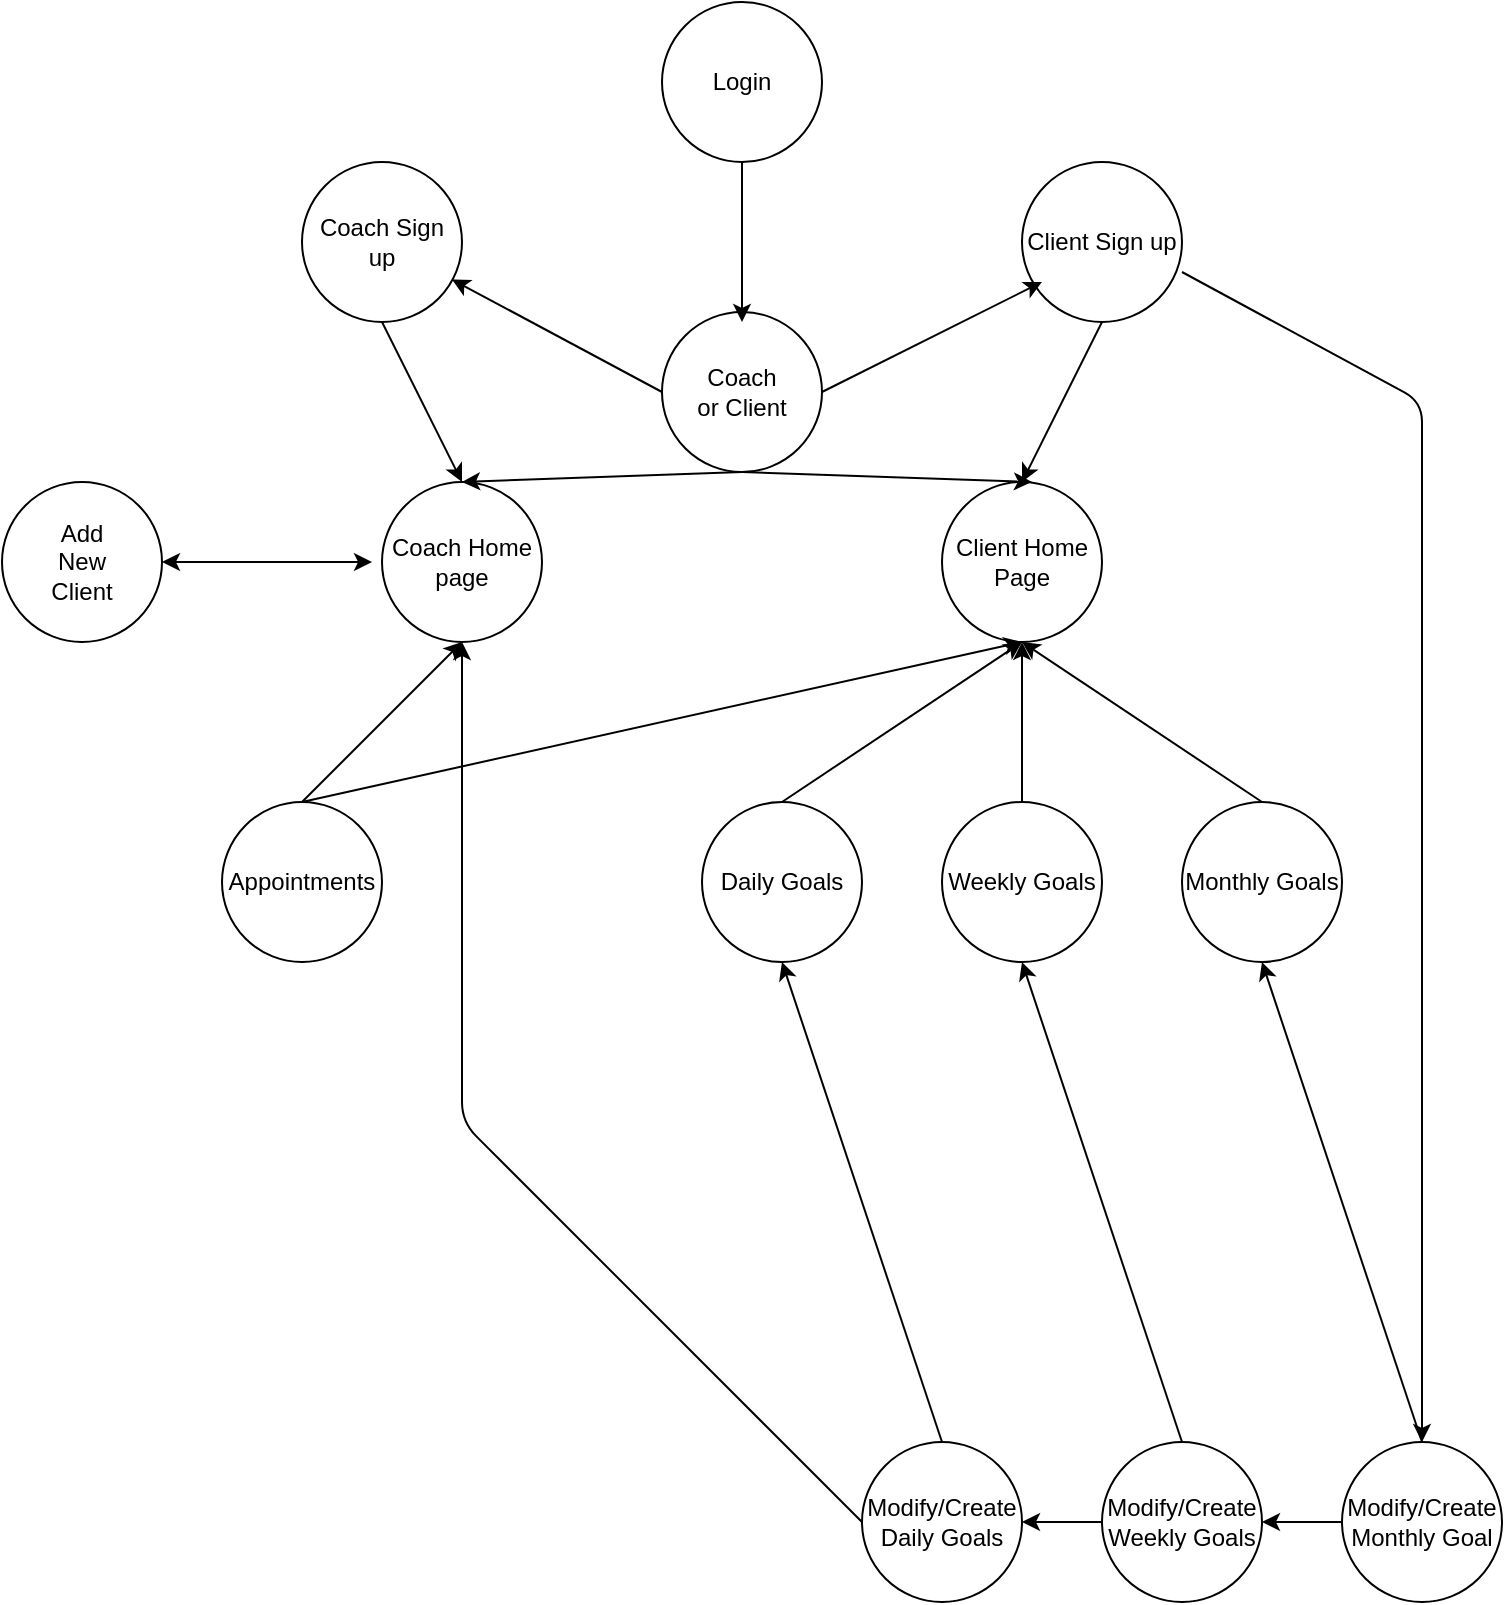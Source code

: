 <mxfile version="13.5.8" type="github" pages="3"><diagram name="Page-1" id="g_DWWULrTCMgQMCAlHDf"><mxGraphModel dx="2574" dy="1444" grid="1" gridSize="10" guides="1" tooltips="1" connect="1" arrows="1" fold="1" page="1" pageScale="1" pageWidth="850" pageHeight="1100" math="0" shadow="0"><root><mxCell id="0"/><mxCell id="1" parent="0"/><mxCell id="Pi_jeVjhHywGDPj5ZKSy-1" value="" style="ellipse;whiteSpace=wrap;html=1;aspect=fixed;" parent="1" vertex="1"><mxGeometry x="380" y="155" width="80" height="80" as="geometry"/></mxCell><mxCell id="Pi_jeVjhHywGDPj5ZKSy-2" value="" style="ellipse;whiteSpace=wrap;html=1;aspect=fixed;" parent="1" vertex="1"><mxGeometry x="240" y="240" width="80" height="80" as="geometry"/></mxCell><mxCell id="Pi_jeVjhHywGDPj5ZKSy-13" value="" style="ellipse;whiteSpace=wrap;html=1;aspect=fixed;" parent="1" vertex="1"><mxGeometry x="520" y="240" width="80" height="80" as="geometry"/></mxCell><mxCell id="Pi_jeVjhHywGDPj5ZKSy-15" value="" style="ellipse;whiteSpace=wrap;html=1;aspect=fixed;" parent="1" vertex="1"><mxGeometry x="200" y="80" width="80" height="80" as="geometry"/></mxCell><mxCell id="Pi_jeVjhHywGDPj5ZKSy-16" value="" style="endArrow=classic;html=1;exitX=0;exitY=0.5;exitDx=0;exitDy=0;" parent="1" source="Pi_jeVjhHywGDPj5ZKSy-1" target="Pi_jeVjhHywGDPj5ZKSy-25" edge="1"><mxGeometry width="50" height="50" relative="1" as="geometry"><mxPoint x="380" y="50" as="sourcePoint"/><mxPoint x="320" y="50" as="targetPoint"/></mxGeometry></mxCell><mxCell id="Pi_jeVjhHywGDPj5ZKSy-17" value="" style="endArrow=classic;html=1;entryX=0.5;entryY=0;entryDx=0;entryDy=0;exitX=0.5;exitY=1;exitDx=0;exitDy=0;" parent="1" source="Pi_jeVjhHywGDPj5ZKSy-15" target="Pi_jeVjhHywGDPj5ZKSy-2" edge="1"><mxGeometry width="50" height="50" relative="1" as="geometry"><mxPoint x="190" y="240" as="sourcePoint"/><mxPoint x="240" y="190" as="targetPoint"/></mxGeometry></mxCell><mxCell id="Pi_jeVjhHywGDPj5ZKSy-18" value="" style="ellipse;whiteSpace=wrap;html=1;aspect=fixed;" parent="1" vertex="1"><mxGeometry x="560" y="80" width="80" height="80" as="geometry"/></mxCell><mxCell id="Pi_jeVjhHywGDPj5ZKSy-19" value="" style="endArrow=classic;html=1;exitX=1;exitY=0.5;exitDx=0;exitDy=0;" parent="1" source="Pi_jeVjhHywGDPj5ZKSy-1" edge="1"><mxGeometry width="50" height="50" relative="1" as="geometry"><mxPoint x="470" y="100" as="sourcePoint"/><mxPoint x="570" y="140" as="targetPoint"/></mxGeometry></mxCell><mxCell id="Pi_jeVjhHywGDPj5ZKSy-20" value="" style="endArrow=classic;html=1;entryX=0.5;entryY=0;entryDx=0;entryDy=0;exitX=0.5;exitY=1;exitDx=0;exitDy=0;" parent="1" source="Pi_jeVjhHywGDPj5ZKSy-18" target="Pi_jeVjhHywGDPj5ZKSy-13" edge="1"><mxGeometry width="50" height="50" relative="1" as="geometry"><mxPoint x="540" y="230" as="sourcePoint"/><mxPoint x="590" y="180" as="targetPoint"/></mxGeometry></mxCell><mxCell id="Pi_jeVjhHywGDPj5ZKSy-21" value="" style="endArrow=classic;html=1;entryX=0.5;entryY=0;entryDx=0;entryDy=0;exitX=0.5;exitY=1;exitDx=0;exitDy=0;" parent="1" source="Pi_jeVjhHywGDPj5ZKSy-1" target="Pi_jeVjhHywGDPj5ZKSy-2" edge="1"><mxGeometry width="50" height="50" relative="1" as="geometry"><mxPoint x="340" y="200" as="sourcePoint"/><mxPoint x="390" y="150" as="targetPoint"/></mxGeometry></mxCell><mxCell id="Pi_jeVjhHywGDPj5ZKSy-22" value="" style="endArrow=classic;html=1;exitX=0.5;exitY=1;exitDx=0;exitDy=0;" parent="1" source="Pi_jeVjhHywGDPj5ZKSy-1" edge="1"><mxGeometry width="50" height="50" relative="1" as="geometry"><mxPoint x="465" y="80" as="sourcePoint"/><mxPoint x="565" y="240" as="targetPoint"/></mxGeometry></mxCell><mxCell id="Pi_jeVjhHywGDPj5ZKSy-23" value="Log in" style="text;html=1;strokeColor=none;fillColor=none;align=center;verticalAlign=middle;whiteSpace=wrap;rounded=0;" parent="1" vertex="1"><mxGeometry x="405" y="30" width="40" height="20" as="geometry"/></mxCell><mxCell id="Pi_jeVjhHywGDPj5ZKSy-25" value="Coach Sign up" style="text;html=1;strokeColor=none;fillColor=none;align=center;verticalAlign=middle;whiteSpace=wrap;rounded=0;" parent="1" vertex="1"><mxGeometry x="205" y="90" width="70" height="60" as="geometry"/></mxCell><mxCell id="Pi_jeVjhHywGDPj5ZKSy-27" value="Client Sign up" style="text;html=1;strokeColor=none;fillColor=none;align=center;verticalAlign=middle;whiteSpace=wrap;rounded=0;" parent="1" vertex="1"><mxGeometry x="560" y="90" width="80" height="60" as="geometry"/></mxCell><mxCell id="Pi_jeVjhHywGDPj5ZKSy-28" value="" style="ellipse;whiteSpace=wrap;html=1;aspect=fixed;" parent="1" vertex="1"><mxGeometry x="160" y="400" width="80" height="80" as="geometry"/></mxCell><mxCell id="Pi_jeVjhHywGDPj5ZKSy-29" value="" style="ellipse;whiteSpace=wrap;html=1;aspect=fixed;" parent="1" vertex="1"><mxGeometry x="520" y="400" width="80" height="80" as="geometry"/></mxCell><mxCell id="Pi_jeVjhHywGDPj5ZKSy-30" value="" style="ellipse;whiteSpace=wrap;html=1;aspect=fixed;" parent="1" vertex="1"><mxGeometry x="400" y="400" width="80" height="80" as="geometry"/></mxCell><mxCell id="Pi_jeVjhHywGDPj5ZKSy-31" value="&lt;span style=&quot;color: rgba(0 , 0 , 0 , 0) ; font-family: monospace ; font-size: 0px&quot;&gt;%3CmxGraphModel%3E%3Croot%3E%3CmxCell%20id%3D%220%22%2F%3E%3CmxCell%20id%3D%221%22%20parent%3D%220%22%2F%3E%3CmxCell%20id%3D%222%22%20value%3D%22Daily%20Goals%22%20style%3D%22text%3Bhtml%3D1%3BstrokeColor%3Dnone%3BfillColor%3Dnone%3Balign%3Dcenter%3BverticalAlign%3Dmiddle%3BwhiteSpace%3Dwrap%3Brounded%3D0%3B%22%20vertex%3D%221%22%20parent%3D%221%22%3E%3CmxGeometry%20x%3D%22400%22%20y%3D%22405%22%20width%3D%2280%22%20height%3D%2270%22%20as%3D%22geometry%22%2F%3E%3C%2FmxCell%3E%3C%2Froot%3E%3C%2FmxGraphModel%3E&lt;/span&gt;" style="ellipse;whiteSpace=wrap;html=1;aspect=fixed;" parent="1" vertex="1"><mxGeometry x="640" y="400" width="80" height="80" as="geometry"/></mxCell><mxCell id="Pi_jeVjhHywGDPj5ZKSy-32" value="" style="endArrow=classic;html=1;entryX=0.5;entryY=1;entryDx=0;entryDy=0;exitX=0.5;exitY=0;exitDx=0;exitDy=0;" parent="1" source="Pi_jeVjhHywGDPj5ZKSy-28" target="Pi_jeVjhHywGDPj5ZKSy-2" edge="1"><mxGeometry width="50" height="50" relative="1" as="geometry"><mxPoint x="210" y="400" as="sourcePoint"/><mxPoint x="260" y="350" as="targetPoint"/></mxGeometry></mxCell><mxCell id="Pi_jeVjhHywGDPj5ZKSy-33" value="" style="endArrow=classic;html=1;entryX=0.5;entryY=1;entryDx=0;entryDy=0;exitX=0.5;exitY=0;exitDx=0;exitDy=0;" parent="1" source="Pi_jeVjhHywGDPj5ZKSy-28" target="Pi_jeVjhHywGDPj5ZKSy-13" edge="1"><mxGeometry width="50" height="50" relative="1" as="geometry"><mxPoint x="280" y="410" as="sourcePoint"/><mxPoint x="330" y="360" as="targetPoint"/></mxGeometry></mxCell><mxCell id="Pi_jeVjhHywGDPj5ZKSy-34" value="" style="endArrow=classic;html=1;entryX=0.5;entryY=1;entryDx=0;entryDy=0;exitX=0.5;exitY=0;exitDx=0;exitDy=0;" parent="1" source="Pi_jeVjhHywGDPj5ZKSy-30" target="Pi_jeVjhHywGDPj5ZKSy-13" edge="1"><mxGeometry width="50" height="50" relative="1" as="geometry"><mxPoint x="540" y="380" as="sourcePoint"/><mxPoint x="590" y="330" as="targetPoint"/></mxGeometry></mxCell><mxCell id="Pi_jeVjhHywGDPj5ZKSy-35" value="" style="endArrow=classic;html=1;exitX=0.5;exitY=0;exitDx=0;exitDy=0;" parent="1" source="Pi_jeVjhHywGDPj5ZKSy-29" edge="1"><mxGeometry width="50" height="50" relative="1" as="geometry"><mxPoint x="540" y="400" as="sourcePoint"/><mxPoint x="560" y="320" as="targetPoint"/></mxGeometry></mxCell><mxCell id="Pi_jeVjhHywGDPj5ZKSy-36" value="" style="endArrow=classic;html=1;exitX=0.5;exitY=0;exitDx=0;exitDy=0;" parent="1" source="Pi_jeVjhHywGDPj5ZKSy-31" edge="1"><mxGeometry width="50" height="50" relative="1" as="geometry"><mxPoint x="640" y="380" as="sourcePoint"/><mxPoint x="560" y="320" as="targetPoint"/></mxGeometry></mxCell><mxCell id="Pi_jeVjhHywGDPj5ZKSy-38" value="Coach Home page" style="text;html=1;strokeColor=none;fillColor=none;align=center;verticalAlign=middle;whiteSpace=wrap;rounded=0;" parent="1" vertex="1"><mxGeometry x="235" y="240" width="90" height="80" as="geometry"/></mxCell><mxCell id="Pi_jeVjhHywGDPj5ZKSy-39" value="Appointments" style="text;html=1;strokeColor=none;fillColor=none;align=center;verticalAlign=middle;whiteSpace=wrap;rounded=0;" parent="1" vertex="1"><mxGeometry x="155" y="400" width="90" height="80" as="geometry"/></mxCell><mxCell id="Pi_jeVjhHywGDPj5ZKSy-40" value="Daily Goals" style="text;html=1;strokeColor=none;fillColor=none;align=center;verticalAlign=middle;whiteSpace=wrap;rounded=0;" parent="1" vertex="1"><mxGeometry x="400" y="405" width="80" height="70" as="geometry"/></mxCell><mxCell id="Pi_jeVjhHywGDPj5ZKSy-41" value="Weekly Goals" style="text;html=1;strokeColor=none;fillColor=none;align=center;verticalAlign=middle;whiteSpace=wrap;rounded=0;" parent="1" vertex="1"><mxGeometry x="520" y="405" width="80" height="70" as="geometry"/></mxCell><mxCell id="Pi_jeVjhHywGDPj5ZKSy-42" value="Monthly Goals" style="text;html=1;strokeColor=none;fillColor=none;align=center;verticalAlign=middle;whiteSpace=wrap;rounded=0;" parent="1" vertex="1"><mxGeometry x="640" y="405" width="80" height="70" as="geometry"/></mxCell><mxCell id="Pi_jeVjhHywGDPj5ZKSy-43" value="Client Home Page" style="text;html=1;strokeColor=none;fillColor=none;align=center;verticalAlign=middle;whiteSpace=wrap;rounded=0;" parent="1" vertex="1"><mxGeometry x="515" y="235" width="90" height="90" as="geometry"/></mxCell><mxCell id="Pi_jeVjhHywGDPj5ZKSy-44" value="" style="ellipse;whiteSpace=wrap;html=1;aspect=fixed;" parent="1" vertex="1"><mxGeometry x="480" y="720" width="80" height="80" as="geometry"/></mxCell><mxCell id="Pi_jeVjhHywGDPj5ZKSy-45" value="" style="ellipse;whiteSpace=wrap;html=1;aspect=fixed;" parent="1" vertex="1"><mxGeometry x="600" y="720" width="80" height="80" as="geometry"/></mxCell><mxCell id="Pi_jeVjhHywGDPj5ZKSy-46" value="" style="ellipse;whiteSpace=wrap;html=1;aspect=fixed;" parent="1" vertex="1"><mxGeometry x="720" y="720" width="80" height="80" as="geometry"/></mxCell><mxCell id="Pi_jeVjhHywGDPj5ZKSy-47" value="" style="endArrow=classic;html=1;exitX=1;exitY=0.75;exitDx=0;exitDy=0;entryX=0.5;entryY=0;entryDx=0;entryDy=0;" parent="1" source="Pi_jeVjhHywGDPj5ZKSy-27" target="Pi_jeVjhHywGDPj5ZKSy-46" edge="1"><mxGeometry width="50" height="50" relative="1" as="geometry"><mxPoint x="730" y="320" as="sourcePoint"/><mxPoint x="780" y="270" as="targetPoint"/><Array as="points"><mxPoint x="760" y="200"/></Array></mxGeometry></mxCell><mxCell id="Pi_jeVjhHywGDPj5ZKSy-48" value="" style="endArrow=classic;html=1;entryX=0.5;entryY=1;entryDx=0;entryDy=0;exitX=0.5;exitY=0;exitDx=0;exitDy=0;" parent="1" source="Pi_jeVjhHywGDPj5ZKSy-44" target="Pi_jeVjhHywGDPj5ZKSy-30" edge="1"><mxGeometry width="50" height="50" relative="1" as="geometry"><mxPoint x="400" y="710" as="sourcePoint"/><mxPoint x="440" y="500" as="targetPoint"/></mxGeometry></mxCell><mxCell id="Pi_jeVjhHywGDPj5ZKSy-49" value="" style="endArrow=classic;html=1;entryX=0.5;entryY=1;entryDx=0;entryDy=0;exitX=0.5;exitY=0;exitDx=0;exitDy=0;" parent="1" source="Pi_jeVjhHywGDPj5ZKSy-45" target="Pi_jeVjhHywGDPj5ZKSy-29" edge="1"><mxGeometry width="50" height="50" relative="1" as="geometry"><mxPoint x="580" y="550" as="sourcePoint"/><mxPoint x="630" y="500" as="targetPoint"/></mxGeometry></mxCell><mxCell id="Pi_jeVjhHywGDPj5ZKSy-50" value="" style="endArrow=classic;html=1;entryX=0.5;entryY=1;entryDx=0;entryDy=0;exitX=0.5;exitY=0;exitDx=0;exitDy=0;" parent="1" source="Pi_jeVjhHywGDPj5ZKSy-53" target="Pi_jeVjhHywGDPj5ZKSy-31" edge="1"><mxGeometry width="50" height="50" relative="1" as="geometry"><mxPoint x="760" y="560" as="sourcePoint"/><mxPoint x="710" y="510" as="targetPoint"/></mxGeometry></mxCell><mxCell id="Pi_jeVjhHywGDPj5ZKSy-51" value="" style="endArrow=classic;html=1;exitX=0;exitY=0.5;exitDx=0;exitDy=0;entryX=1;entryY=0.5;entryDx=0;entryDy=0;" parent="1" source="Pi_jeVjhHywGDPj5ZKSy-46" target="Pi_jeVjhHywGDPj5ZKSy-54" edge="1"><mxGeometry width="50" height="50" relative="1" as="geometry"><mxPoint x="680" y="710" as="sourcePoint"/><mxPoint x="680" y="600" as="targetPoint"/></mxGeometry></mxCell><mxCell id="Pi_jeVjhHywGDPj5ZKSy-52" value="" style="endArrow=classic;html=1;entryX=1;entryY=0.5;entryDx=0;entryDy=0;exitX=0;exitY=0.5;exitDx=0;exitDy=0;" parent="1" source="Pi_jeVjhHywGDPj5ZKSy-45" target="Pi_jeVjhHywGDPj5ZKSy-44" edge="1"><mxGeometry width="50" height="50" relative="1" as="geometry"><mxPoint x="550" y="760" as="sourcePoint"/><mxPoint x="600" y="710" as="targetPoint"/></mxGeometry></mxCell><mxCell id="Pi_jeVjhHywGDPj5ZKSy-53" value="Modify/Create Monthly Goal" style="text;html=1;strokeColor=none;fillColor=none;align=center;verticalAlign=middle;whiteSpace=wrap;rounded=0;" parent="1" vertex="1"><mxGeometry x="720" y="720" width="80" height="80" as="geometry"/></mxCell><mxCell id="Pi_jeVjhHywGDPj5ZKSy-54" value="Modify/Create Weekly Goals" style="text;html=1;strokeColor=none;fillColor=none;align=center;verticalAlign=middle;whiteSpace=wrap;rounded=0;" parent="1" vertex="1"><mxGeometry x="600" y="720" width="80" height="80" as="geometry"/></mxCell><mxCell id="Pi_jeVjhHywGDPj5ZKSy-55" value="Modify/Create Daily Goals" style="text;html=1;strokeColor=none;fillColor=none;align=center;verticalAlign=middle;whiteSpace=wrap;rounded=0;" parent="1" vertex="1"><mxGeometry x="480" y="720" width="80" height="80" as="geometry"/></mxCell><mxCell id="Pi_jeVjhHywGDPj5ZKSy-56" value="" style="endArrow=classic;html=1;entryX=0.5;entryY=1;entryDx=0;entryDy=0;exitX=0;exitY=0.5;exitDx=0;exitDy=0;" parent="1" source="Pi_jeVjhHywGDPj5ZKSy-44" target="Pi_jeVjhHywGDPj5ZKSy-38" edge="1"><mxGeometry width="50" height="50" relative="1" as="geometry"><mxPoint x="310" y="510" as="sourcePoint"/><mxPoint x="360" y="460" as="targetPoint"/><Array as="points"><mxPoint x="280" y="560"/></Array></mxGeometry></mxCell><mxCell id="QbJPyOoEN-e-emTKA9u_-1" value="" style="ellipse;whiteSpace=wrap;html=1;aspect=fixed;" parent="1" vertex="1"><mxGeometry x="380" width="80" height="80" as="geometry"/></mxCell><mxCell id="QbJPyOoEN-e-emTKA9u_-4" value="Login" style="text;html=1;strokeColor=none;fillColor=none;align=center;verticalAlign=middle;whiteSpace=wrap;rounded=0;" parent="1" vertex="1"><mxGeometry x="400" y="30" width="40" height="20" as="geometry"/></mxCell><mxCell id="QbJPyOoEN-e-emTKA9u_-5" value="Coach or Client" style="text;html=1;strokeColor=none;fillColor=none;align=center;verticalAlign=middle;whiteSpace=wrap;rounded=0;" parent="1" vertex="1"><mxGeometry x="395" y="180" width="50" height="30" as="geometry"/></mxCell><mxCell id="QbJPyOoEN-e-emTKA9u_-6" value="" style="endArrow=classic;html=1;exitX=0.5;exitY=1;exitDx=0;exitDy=0;" parent="1" source="QbJPyOoEN-e-emTKA9u_-1" edge="1"><mxGeometry width="50" height="50" relative="1" as="geometry"><mxPoint x="400" y="540" as="sourcePoint"/><mxPoint x="420" y="160" as="targetPoint"/></mxGeometry></mxCell><mxCell id="jbPzLo7R9-fnvhrIruCb-1" value="" style="ellipse;whiteSpace=wrap;html=1;aspect=fixed;" vertex="1" parent="1"><mxGeometry x="50" y="240" width="80" height="80" as="geometry"/></mxCell><mxCell id="jbPzLo7R9-fnvhrIruCb-2" value="Add New Client" style="text;html=1;strokeColor=none;fillColor=none;align=center;verticalAlign=middle;whiteSpace=wrap;rounded=0;" vertex="1" parent="1"><mxGeometry x="70" y="270" width="40" height="20" as="geometry"/></mxCell><mxCell id="jbPzLo7R9-fnvhrIruCb-3" value="" style="endArrow=classic;startArrow=classic;html=1;entryX=0;entryY=0.5;entryDx=0;entryDy=0;exitX=1;exitY=0.5;exitDx=0;exitDy=0;" edge="1" parent="1" source="jbPzLo7R9-fnvhrIruCb-1" target="Pi_jeVjhHywGDPj5ZKSy-38"><mxGeometry width="50" height="50" relative="1" as="geometry"><mxPoint x="150" y="300" as="sourcePoint"/><mxPoint x="200" y="250" as="targetPoint"/></mxGeometry></mxCell></root></mxGraphModel></diagram><diagram name="Page-2" id="YEPmO_T3XfY_bsG5imqH"><mxGraphModel dx="2574" dy="1444" grid="1" gridSize="10" guides="1" tooltips="1" connect="1" arrows="1" fold="1" page="1" pageScale="1" pageWidth="850" pageHeight="1100" math="0" shadow="0"><root><mxCell id="FRIl--2B822gpIX4AoGc-0"/><mxCell id="FRIl--2B822gpIX4AoGc-1" parent="FRIl--2B822gpIX4AoGc-0"/><mxCell id="FRIl--2B822gpIX4AoGc-3" value="" style="rounded=0;whiteSpace=wrap;html=1;" parent="FRIl--2B822gpIX4AoGc-1" vertex="1"><mxGeometry x="200" y="80" width="440" height="760" as="geometry"/></mxCell><mxCell id="FRIl--2B822gpIX4AoGc-5" value="" style="ellipse;whiteSpace=wrap;html=1;aspect=fixed;" parent="FRIl--2B822gpIX4AoGc-1" vertex="1"><mxGeometry x="240" y="370" width="80" height="80" as="geometry"/></mxCell><mxCell id="FRIl--2B822gpIX4AoGc-6" value="" style="ellipse;whiteSpace=wrap;html=1;aspect=fixed;" parent="FRIl--2B822gpIX4AoGc-1" vertex="1"><mxGeometry x="520" y="370" width="80" height="80" as="geometry"/></mxCell><mxCell id="FRIl--2B822gpIX4AoGc-7" value="" style="rounded=0;whiteSpace=wrap;html=1;" parent="FRIl--2B822gpIX4AoGc-1" vertex="1"><mxGeometry x="240" y="120" width="360" height="160" as="geometry"/></mxCell><mxCell id="Epm5yxwqfrl7nanurZ2q-0" value="Demotivational Poster" style="text;html=1;strokeColor=none;fillColor=none;align=center;verticalAlign=middle;whiteSpace=wrap;rounded=0;" vertex="1" parent="FRIl--2B822gpIX4AoGc-1"><mxGeometry x="355" y="170" width="130" height="60" as="geometry"/></mxCell><mxCell id="Epm5yxwqfrl7nanurZ2q-1" value="Login" style="text;html=1;strokeColor=none;fillColor=none;align=center;verticalAlign=middle;whiteSpace=wrap;rounded=0;" vertex="1" parent="FRIl--2B822gpIX4AoGc-1"><mxGeometry x="260" y="400" width="40" height="20" as="geometry"/></mxCell><mxCell id="Epm5yxwqfrl7nanurZ2q-2" value="Signup" style="text;html=1;strokeColor=none;fillColor=none;align=center;verticalAlign=middle;whiteSpace=wrap;rounded=0;" vertex="1" parent="FRIl--2B822gpIX4AoGc-1"><mxGeometry x="540" y="400" width="40" height="20" as="geometry"/></mxCell></root></mxGraphModel></diagram><diagram name="Page-3" id="lysye9T4nF8n7sMcuzwX"><mxGraphModel dx="2574" dy="1444" grid="1" gridSize="10" guides="1" tooltips="1" connect="1" arrows="1" fold="1" page="1" pageScale="1" pageWidth="850" pageHeight="1100" math="0" shadow="0"><root><mxCell id="tVVOqszQ_Oya1LlkI_Ad-0"/><mxCell id="tVVOqszQ_Oya1LlkI_Ad-1" parent="tVVOqszQ_Oya1LlkI_Ad-0"/><mxCell id="ZrJhZzvyVdloaMAd4tq9-0" value="" style="rounded=0;whiteSpace=wrap;html=1;" vertex="1" parent="tVVOqszQ_Oya1LlkI_Ad-1"><mxGeometry x="160" y="40" width="520" height="880" as="geometry"/></mxCell><mxCell id="ZrJhZzvyVdloaMAd4tq9-1" value="" style="rounded=1;whiteSpace=wrap;html=1;" vertex="1" parent="tVVOqszQ_Oya1LlkI_Ad-1"><mxGeometry x="210" y="240" width="430" height="100" as="geometry"/></mxCell><mxCell id="ZrJhZzvyVdloaMAd4tq9-2" value="" style="rounded=1;whiteSpace=wrap;html=1;" vertex="1" parent="tVVOqszQ_Oya1LlkI_Ad-1"><mxGeometry x="210" y="350" width="430" height="100" as="geometry"/></mxCell><mxCell id="ZrJhZzvyVdloaMAd4tq9-3" value="" style="rounded=1;whiteSpace=wrap;html=1;" vertex="1" parent="tVVOqszQ_Oya1LlkI_Ad-1"><mxGeometry x="210" y="460" width="430" height="100" as="geometry"/></mxCell><mxCell id="ZrJhZzvyVdloaMAd4tq9-5" value="" style="rounded=1;whiteSpace=wrap;html=1;" vertex="1" parent="tVVOqszQ_Oya1LlkI_Ad-1"><mxGeometry x="210" y="670" width="430" height="100" as="geometry"/></mxCell><mxCell id="ZrJhZzvyVdloaMAd4tq9-6" value="" style="rounded=1;whiteSpace=wrap;html=1;" vertex="1" parent="tVVOqszQ_Oya1LlkI_Ad-1"><mxGeometry x="210" y="780" width="430" height="100" as="geometry"/></mxCell><mxCell id="ZrJhZzvyVdloaMAd4tq9-7" value="Motivational Quote" style="text;html=1;strokeColor=none;fillColor=none;align=center;verticalAlign=middle;whiteSpace=wrap;rounded=0;" vertex="1" parent="tVVOqszQ_Oya1LlkI_Ad-1"><mxGeometry x="295" y="60" width="220" height="40" as="geometry"/></mxCell><mxCell id="ZrJhZzvyVdloaMAd4tq9-8" value="Monthly" style="text;html=1;strokeColor=none;fillColor=none;align=center;verticalAlign=middle;whiteSpace=wrap;rounded=0;" vertex="1" parent="tVVOqszQ_Oya1LlkI_Ad-1"><mxGeometry x="240" y="100" width="110" height="20" as="geometry"/></mxCell><mxCell id="ZrJhZzvyVdloaMAd4tq9-9" value="Weekly" style="text;html=1;strokeColor=none;fillColor=none;align=center;verticalAlign=middle;whiteSpace=wrap;rounded=0;" vertex="1" parent="tVVOqszQ_Oya1LlkI_Ad-1"><mxGeometry x="350" y="100" width="110" height="20" as="geometry"/></mxCell><mxCell id="ZrJhZzvyVdloaMAd4tq9-10" value="Daily" style="text;html=1;strokeColor=none;fillColor=none;align=center;verticalAlign=middle;whiteSpace=wrap;rounded=0;" vertex="1" parent="tVVOqszQ_Oya1LlkI_Ad-1"><mxGeometry x="480" y="100" width="110" height="20" as="geometry"/></mxCell><mxCell id="ZrJhZzvyVdloaMAd4tq9-11" value="&lt;font style=&quot;font-size: 29px&quot;&gt;Daily&lt;/font&gt;" style="text;html=1;strokeColor=none;fillColor=none;align=center;verticalAlign=middle;whiteSpace=wrap;rounded=0;" vertex="1" parent="tVVOqszQ_Oya1LlkI_Ad-1"><mxGeometry x="267.5" y="180" width="275" height="60" as="geometry"/></mxCell><mxCell id="ZrJhZzvyVdloaMAd4tq9-12" value="Completed" style="rounded=1;whiteSpace=wrap;html=1;" vertex="1" parent="tVVOqszQ_Oya1LlkI_Ad-1"><mxGeometry x="510" y="265" width="120" height="60" as="geometry"/></mxCell><mxCell id="ZrJhZzvyVdloaMAd4tq9-13" value="" style="rounded=0;whiteSpace=wrap;html=1;" vertex="1" parent="tVVOqszQ_Oya1LlkI_Ad-1"><mxGeometry x="220" y="270" width="260" height="50" as="geometry"/></mxCell><mxCell id="ZrJhZzvyVdloaMAd4tq9-14" value="Eat Healthy" style="text;html=1;strokeColor=none;fillColor=none;align=center;verticalAlign=middle;whiteSpace=wrap;rounded=0;" vertex="1" parent="tVVOqszQ_Oya1LlkI_Ad-1"><mxGeometry x="225" y="285" width="140" height="20" as="geometry"/></mxCell><mxCell id="ZrJhZzvyVdloaMAd4tq9-15" value="Daily Goal 1" style="text;html=1;strokeColor=none;fillColor=none;align=center;verticalAlign=middle;whiteSpace=wrap;rounded=0;" vertex="1" parent="tVVOqszQ_Oya1LlkI_Ad-1"><mxGeometry x="220" y="245" width="92.5" height="20" as="geometry"/></mxCell><mxCell id="ZrJhZzvyVdloaMAd4tq9-16" value="Daily Goal 1" style="text;html=1;strokeColor=none;fillColor=none;align=center;verticalAlign=middle;whiteSpace=wrap;rounded=0;" vertex="1" parent="tVVOqszQ_Oya1LlkI_Ad-1"><mxGeometry x="220" y="350" width="92.5" height="20" as="geometry"/></mxCell><mxCell id="ZrJhZzvyVdloaMAd4tq9-17" value="" style="rhombus;whiteSpace=wrap;html=1;" vertex="1" parent="tVVOqszQ_Oya1LlkI_Ad-1"><mxGeometry x="310" y="240" width="30" height="30" as="geometry"/></mxCell><mxCell id="ZrJhZzvyVdloaMAd4tq9-18" value="Modify button" style="text;html=1;strokeColor=none;fillColor=none;align=center;verticalAlign=middle;whiteSpace=wrap;rounded=0;" vertex="1" parent="tVVOqszQ_Oya1LlkI_Ad-1"><mxGeometry x="400" y="245" width="80" height="20" as="geometry"/></mxCell><mxCell id="ZrJhZzvyVdloaMAd4tq9-21" value="" style="endArrow=classic;html=1;entryX=1;entryY=0.5;entryDx=0;entryDy=0;" edge="1" parent="tVVOqszQ_Oya1LlkI_Ad-1" source="ZrJhZzvyVdloaMAd4tq9-18" target="ZrJhZzvyVdloaMAd4tq9-17"><mxGeometry width="50" height="50" relative="1" as="geometry"><mxPoint x="350" y="290" as="sourcePoint"/><mxPoint x="400" y="240" as="targetPoint"/></mxGeometry></mxCell><mxCell id="ZrJhZzvyVdloaMAd4tq9-22" value="&lt;font style=&quot;font-size: 22px&quot;&gt;Appointment&lt;/font&gt;" style="text;html=1;strokeColor=none;fillColor=none;align=center;verticalAlign=middle;whiteSpace=wrap;rounded=0;" vertex="1" parent="tVVOqszQ_Oya1LlkI_Ad-1"><mxGeometry x="330" y="600" width="170" height="40" as="geometry"/></mxCell><mxCell id="ZrJhZzvyVdloaMAd4tq9-23" value="Weekly Goal:&amp;nbsp; Lose 2 lbs" style="text;html=1;strokeColor=none;fillColor=none;align=center;verticalAlign=middle;whiteSpace=wrap;rounded=0;" vertex="1" parent="tVVOqszQ_Oya1LlkI_Ad-1"><mxGeometry x="255" y="150" width="355" height="20" as="geometry"/></mxCell></root></mxGraphModel></diagram></mxfile>